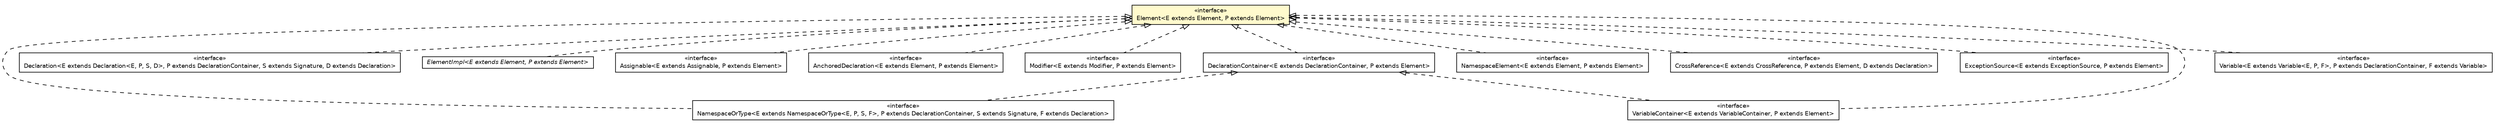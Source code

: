 #!/usr/local/bin/dot
#
# Class diagram 
# Generated by UMLGraph version 5.2 (http://www.umlgraph.org/)
#

digraph G {
	edge [fontname="Helvetica",fontsize=10,labelfontname="Helvetica",labelfontsize=10];
	node [fontname="Helvetica",fontsize=10,shape=plaintext];
	nodesep=0.25;
	ranksep=0.5;
	// chameleon.core.declaration.DeclarationContainer<E extends chameleon.core.declaration.DeclarationContainer, P extends chameleon.core.element.Element>
	c6527 [label=<<table title="chameleon.core.declaration.DeclarationContainer" border="0" cellborder="1" cellspacing="0" cellpadding="2" port="p" href="../declaration/DeclarationContainer.html">
		<tr><td><table border="0" cellspacing="0" cellpadding="1">
<tr><td align="center" balign="center"> &#171;interface&#187; </td></tr>
<tr><td align="center" balign="center"> DeclarationContainer&lt;E extends DeclarationContainer, P extends Element&gt; </td></tr>
		</table></td></tr>
		</table>>, fontname="Helvetica", fontcolor="black", fontsize=9.0];
	// chameleon.core.declaration.Declaration<E extends chameleon.core.declaration.Declaration<E, P, S, D>, P extends chameleon.core.declaration.DeclarationContainer, S extends chameleon.core.declaration.Signature, D extends chameleon.core.declaration.Declaration>
	c6528 [label=<<table title="chameleon.core.declaration.Declaration" border="0" cellborder="1" cellspacing="0" cellpadding="2" port="p" href="../declaration/Declaration.html">
		<tr><td><table border="0" cellspacing="0" cellpadding="1">
<tr><td align="center" balign="center"> &#171;interface&#187; </td></tr>
<tr><td align="center" balign="center"> Declaration&lt;E extends Declaration&lt;E, P, S, D&gt;, P extends DeclarationContainer, S extends Signature, D extends Declaration&gt; </td></tr>
		</table></td></tr>
		</table>>, fontname="Helvetica", fontcolor="black", fontsize=9.0];
	// chameleon.core.element.ElementImpl<E extends chameleon.core.element.Element, P extends chameleon.core.element.Element>
	c6529 [label=<<table title="chameleon.core.element.ElementImpl" border="0" cellborder="1" cellspacing="0" cellpadding="2" port="p" href="./ElementImpl.html">
		<tr><td><table border="0" cellspacing="0" cellpadding="1">
<tr><td align="center" balign="center"><font face="Helvetica-Oblique"> ElementImpl&lt;E extends Element, P extends Element&gt; </font></td></tr>
		</table></td></tr>
		</table>>, fontname="Helvetica", fontcolor="black", fontsize=9.0];
	// chameleon.core.element.Element<E extends chameleon.core.element.Element, P extends chameleon.core.element.Element>
	c6530 [label=<<table title="chameleon.core.element.Element" border="0" cellborder="1" cellspacing="0" cellpadding="2" port="p" bgcolor="lemonChiffon" href="./Element.html">
		<tr><td><table border="0" cellspacing="0" cellpadding="1">
<tr><td align="center" balign="center"> &#171;interface&#187; </td></tr>
<tr><td align="center" balign="center"> Element&lt;E extends Element, P extends Element&gt; </td></tr>
		</table></td></tr>
		</table>>, fontname="Helvetica", fontcolor="black", fontsize=9.0];
	// chameleon.core.expression.Assignable<E extends chameleon.core.expression.Assignable, P extends chameleon.core.element.Element>
	c6543 [label=<<table title="chameleon.core.expression.Assignable" border="0" cellborder="1" cellspacing="0" cellpadding="2" port="p" href="../expression/Assignable.html">
		<tr><td><table border="0" cellspacing="0" cellpadding="1">
<tr><td align="center" balign="center"> &#171;interface&#187; </td></tr>
<tr><td align="center" balign="center"> Assignable&lt;E extends Assignable, P extends Element&gt; </td></tr>
		</table></td></tr>
		</table>>, fontname="Helvetica", fontcolor="black", fontsize=9.0];
	// chameleon.core.method.exception.AnchoredDeclaration<E extends chameleon.core.element.Element, P extends chameleon.core.element.Element>
	c6581 [label=<<table title="chameleon.core.method.exception.AnchoredDeclaration" border="0" cellborder="1" cellspacing="0" cellpadding="2" port="p" href="../method/exception/AnchoredDeclaration.html">
		<tr><td><table border="0" cellspacing="0" cellpadding="1">
<tr><td align="center" balign="center"> &#171;interface&#187; </td></tr>
<tr><td align="center" balign="center"> AnchoredDeclaration&lt;E extends Element, P extends Element&gt; </td></tr>
		</table></td></tr>
		</table>>, fontname="Helvetica", fontcolor="black", fontsize=9.0];
	// chameleon.core.modifier.Modifier<E extends chameleon.core.modifier.Modifier, P extends chameleon.core.element.Element>
	c6583 [label=<<table title="chameleon.core.modifier.Modifier" border="0" cellborder="1" cellspacing="0" cellpadding="2" port="p" href="../modifier/Modifier.html">
		<tr><td><table border="0" cellspacing="0" cellpadding="1">
<tr><td align="center" balign="center"> &#171;interface&#187; </td></tr>
<tr><td align="center" balign="center"> Modifier&lt;E extends Modifier, P extends Element&gt; </td></tr>
		</table></td></tr>
		</table>>, fontname="Helvetica", fontcolor="black", fontsize=9.0];
	// chameleon.core.namespace.NamespaceOrType<E extends chameleon.core.namespace.NamespaceOrType<E, P, S, F>, P extends chameleon.core.declaration.DeclarationContainer, S extends chameleon.core.declaration.Signature, F extends chameleon.core.declaration.Declaration>
	c6591 [label=<<table title="chameleon.core.namespace.NamespaceOrType" border="0" cellborder="1" cellspacing="0" cellpadding="2" port="p" href="../namespace/NamespaceOrType.html">
		<tr><td><table border="0" cellspacing="0" cellpadding="1">
<tr><td align="center" balign="center"> &#171;interface&#187; </td></tr>
<tr><td align="center" balign="center"> NamespaceOrType&lt;E extends NamespaceOrType&lt;E, P, S, F&gt;, P extends DeclarationContainer, S extends Signature, F extends Declaration&gt; </td></tr>
		</table></td></tr>
		</table>>, fontname="Helvetica", fontcolor="black", fontsize=9.0];
	// chameleon.core.namespace.NamespaceElement<E extends chameleon.core.element.Element, P extends chameleon.core.element.Element>
	c6593 [label=<<table title="chameleon.core.namespace.NamespaceElement" border="0" cellborder="1" cellspacing="0" cellpadding="2" port="p" href="../namespace/NamespaceElement.html">
		<tr><td><table border="0" cellspacing="0" cellpadding="1">
<tr><td align="center" balign="center"> &#171;interface&#187; </td></tr>
<tr><td align="center" balign="center"> NamespaceElement&lt;E extends Element, P extends Element&gt; </td></tr>
		</table></td></tr>
		</table>>, fontname="Helvetica", fontcolor="black", fontsize=9.0];
	// chameleon.core.reference.CrossReference<E extends chameleon.core.reference.CrossReference, P extends chameleon.core.element.Element, D extends chameleon.core.declaration.Declaration>
	c6613 [label=<<table title="chameleon.core.reference.CrossReference" border="0" cellborder="1" cellspacing="0" cellpadding="2" port="p" href="../reference/CrossReference.html">
		<tr><td><table border="0" cellspacing="0" cellpadding="1">
<tr><td align="center" balign="center"> &#171;interface&#187; </td></tr>
<tr><td align="center" balign="center"> CrossReference&lt;E extends CrossReference, P extends Element, D extends Declaration&gt; </td></tr>
		</table></td></tr>
		</table>>, fontname="Helvetica", fontcolor="black", fontsize=9.0];
	// chameleon.core.statement.ExceptionSource<E extends chameleon.core.statement.ExceptionSource, P extends chameleon.core.element.Element>
	c6629 [label=<<table title="chameleon.core.statement.ExceptionSource" border="0" cellborder="1" cellspacing="0" cellpadding="2" port="p" href="../statement/ExceptionSource.html">
		<tr><td><table border="0" cellspacing="0" cellpadding="1">
<tr><td align="center" balign="center"> &#171;interface&#187; </td></tr>
<tr><td align="center" balign="center"> ExceptionSource&lt;E extends ExceptionSource, P extends Element&gt; </td></tr>
		</table></td></tr>
		</table>>, fontname="Helvetica", fontcolor="black", fontsize=9.0];
	// chameleon.core.variable.VariableContainer<E extends chameleon.core.variable.VariableContainer, P extends chameleon.core.element.Element>
	c6675 [label=<<table title="chameleon.core.variable.VariableContainer" border="0" cellborder="1" cellspacing="0" cellpadding="2" port="p" href="../variable/VariableContainer.html">
		<tr><td><table border="0" cellspacing="0" cellpadding="1">
<tr><td align="center" balign="center"> &#171;interface&#187; </td></tr>
<tr><td align="center" balign="center"> VariableContainer&lt;E extends VariableContainer, P extends Element&gt; </td></tr>
		</table></td></tr>
		</table>>, fontname="Helvetica", fontcolor="black", fontsize=9.0];
	// chameleon.core.variable.Variable<E extends chameleon.core.variable.Variable<E, P, F>, P extends chameleon.core.declaration.DeclarationContainer, F extends chameleon.core.variable.Variable>
	c6677 [label=<<table title="chameleon.core.variable.Variable" border="0" cellborder="1" cellspacing="0" cellpadding="2" port="p" href="../variable/Variable.html">
		<tr><td><table border="0" cellspacing="0" cellpadding="1">
<tr><td align="center" balign="center"> &#171;interface&#187; </td></tr>
<tr><td align="center" balign="center"> Variable&lt;E extends Variable&lt;E, P, F&gt;, P extends DeclarationContainer, F extends Variable&gt; </td></tr>
		</table></td></tr>
		</table>>, fontname="Helvetica", fontcolor="black", fontsize=9.0];
	//chameleon.core.declaration.DeclarationContainer<E extends chameleon.core.declaration.DeclarationContainer, P extends chameleon.core.element.Element> implements chameleon.core.element.Element<E extends chameleon.core.element.Element, P extends chameleon.core.element.Element>
	c6530:p -> c6527:p [dir=back,arrowtail=empty,style=dashed];
	//chameleon.core.declaration.Declaration<E extends chameleon.core.declaration.Declaration<E, P, S, D>, P extends chameleon.core.declaration.DeclarationContainer, S extends chameleon.core.declaration.Signature, D extends chameleon.core.declaration.Declaration> implements chameleon.core.element.Element<E extends chameleon.core.element.Element, P extends chameleon.core.element.Element>
	c6530:p -> c6528:p [dir=back,arrowtail=empty,style=dashed];
	//chameleon.core.element.ElementImpl<E extends chameleon.core.element.Element, P extends chameleon.core.element.Element> implements chameleon.core.element.Element<E extends chameleon.core.element.Element, P extends chameleon.core.element.Element>
	c6530:p -> c6529:p [dir=back,arrowtail=empty,style=dashed];
	//chameleon.core.expression.Assignable<E extends chameleon.core.expression.Assignable, P extends chameleon.core.element.Element> implements chameleon.core.element.Element<E extends chameleon.core.element.Element, P extends chameleon.core.element.Element>
	c6530:p -> c6543:p [dir=back,arrowtail=empty,style=dashed];
	//chameleon.core.method.exception.AnchoredDeclaration<E extends chameleon.core.element.Element, P extends chameleon.core.element.Element> implements chameleon.core.element.Element<E extends chameleon.core.element.Element, P extends chameleon.core.element.Element>
	c6530:p -> c6581:p [dir=back,arrowtail=empty,style=dashed];
	//chameleon.core.modifier.Modifier<E extends chameleon.core.modifier.Modifier, P extends chameleon.core.element.Element> implements chameleon.core.element.Element<E extends chameleon.core.element.Element, P extends chameleon.core.element.Element>
	c6530:p -> c6583:p [dir=back,arrowtail=empty,style=dashed];
	//chameleon.core.namespace.NamespaceOrType<E extends chameleon.core.namespace.NamespaceOrType<E, P, S, F>, P extends chameleon.core.declaration.DeclarationContainer, S extends chameleon.core.declaration.Signature, F extends chameleon.core.declaration.Declaration> implements chameleon.core.element.Element<E extends chameleon.core.element.Element, P extends chameleon.core.element.Element>
	c6530:p -> c6591:p [dir=back,arrowtail=empty,style=dashed];
	//chameleon.core.namespace.NamespaceOrType<E extends chameleon.core.namespace.NamespaceOrType<E, P, S, F>, P extends chameleon.core.declaration.DeclarationContainer, S extends chameleon.core.declaration.Signature, F extends chameleon.core.declaration.Declaration> implements chameleon.core.declaration.DeclarationContainer<E extends chameleon.core.declaration.DeclarationContainer, P extends chameleon.core.element.Element>
	c6527:p -> c6591:p [dir=back,arrowtail=empty,style=dashed];
	//chameleon.core.namespace.NamespaceElement<E extends chameleon.core.element.Element, P extends chameleon.core.element.Element> implements chameleon.core.element.Element<E extends chameleon.core.element.Element, P extends chameleon.core.element.Element>
	c6530:p -> c6593:p [dir=back,arrowtail=empty,style=dashed];
	//chameleon.core.reference.CrossReference<E extends chameleon.core.reference.CrossReference, P extends chameleon.core.element.Element, D extends chameleon.core.declaration.Declaration> implements chameleon.core.element.Element<E extends chameleon.core.element.Element, P extends chameleon.core.element.Element>
	c6530:p -> c6613:p [dir=back,arrowtail=empty,style=dashed];
	//chameleon.core.statement.ExceptionSource<E extends chameleon.core.statement.ExceptionSource, P extends chameleon.core.element.Element> implements chameleon.core.element.Element<E extends chameleon.core.element.Element, P extends chameleon.core.element.Element>
	c6530:p -> c6629:p [dir=back,arrowtail=empty,style=dashed];
	//chameleon.core.variable.VariableContainer<E extends chameleon.core.variable.VariableContainer, P extends chameleon.core.element.Element> implements chameleon.core.element.Element<E extends chameleon.core.element.Element, P extends chameleon.core.element.Element>
	c6530:p -> c6675:p [dir=back,arrowtail=empty,style=dashed];
	//chameleon.core.variable.VariableContainer<E extends chameleon.core.variable.VariableContainer, P extends chameleon.core.element.Element> implements chameleon.core.declaration.DeclarationContainer<E extends chameleon.core.declaration.DeclarationContainer, P extends chameleon.core.element.Element>
	c6527:p -> c6675:p [dir=back,arrowtail=empty,style=dashed];
	//chameleon.core.variable.Variable<E extends chameleon.core.variable.Variable<E, P, F>, P extends chameleon.core.declaration.DeclarationContainer, F extends chameleon.core.variable.Variable> implements chameleon.core.element.Element<E extends chameleon.core.element.Element, P extends chameleon.core.element.Element>
	c6530:p -> c6677:p [dir=back,arrowtail=empty,style=dashed];
}

